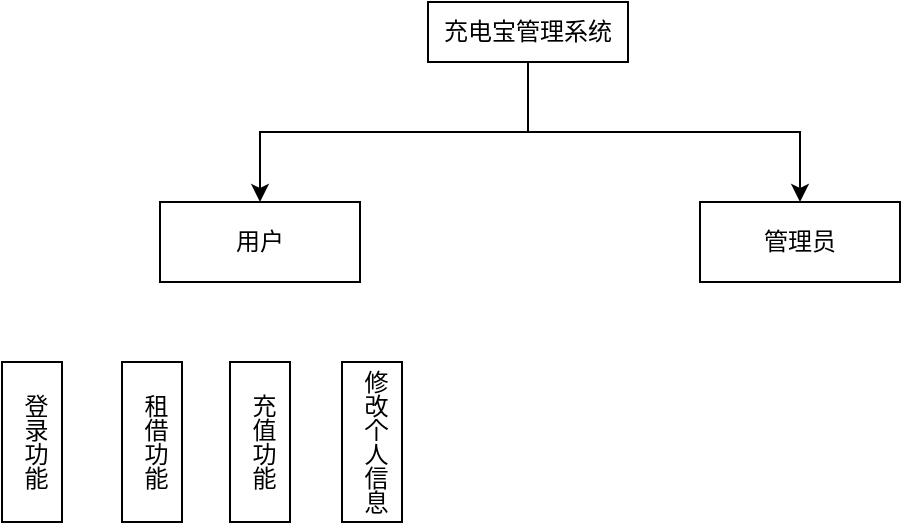 <mxfile version="24.8.0">
  <diagram name="第 1 页" id="wxHdL_aoK2OwXxyab2-P">
    <mxGraphModel dx="1050" dy="1691" grid="1" gridSize="10" guides="1" tooltips="1" connect="1" arrows="1" fold="1" page="1" pageScale="1" pageWidth="827" pageHeight="1169" math="0" shadow="0">
      <root>
        <mxCell id="0" />
        <mxCell id="1" parent="0" />
        <mxCell id="f6u84PACEqeu1A_250-T-9" style="edgeStyle=orthogonalEdgeStyle;rounded=0;orthogonalLoop=1;jettySize=auto;html=1;exitX=0.5;exitY=1;exitDx=0;exitDy=0;entryX=0.5;entryY=0;entryDx=0;entryDy=0;" parent="1" source="f6u84PACEqeu1A_250-T-1" target="f6u84PACEqeu1A_250-T-3" edge="1">
          <mxGeometry relative="1" as="geometry" />
        </mxCell>
        <mxCell id="f6u84PACEqeu1A_250-T-10" style="edgeStyle=orthogonalEdgeStyle;rounded=0;orthogonalLoop=1;jettySize=auto;html=1;exitX=0.5;exitY=1;exitDx=0;exitDy=0;" parent="1" source="f6u84PACEqeu1A_250-T-1" target="f6u84PACEqeu1A_250-T-8" edge="1">
          <mxGeometry relative="1" as="geometry" />
        </mxCell>
        <mxCell id="f6u84PACEqeu1A_250-T-1" value="&lt;div&gt;&lt;span style=&quot;background-color: initial;&quot;&gt;充电宝管理系统&lt;/span&gt;&lt;/div&gt;" style="rounded=0;whiteSpace=wrap;html=1;" parent="1" vertex="1">
          <mxGeometry x="363" y="-1060" width="100" height="30" as="geometry" />
        </mxCell>
        <mxCell id="f6u84PACEqeu1A_250-T-3" value="用户" style="rounded=0;whiteSpace=wrap;html=1;" parent="1" vertex="1">
          <mxGeometry x="229" y="-960" width="100" height="40" as="geometry" />
        </mxCell>
        <mxCell id="f6u84PACEqeu1A_250-T-8" value="管理员" style="rounded=0;whiteSpace=wrap;html=1;" parent="1" vertex="1">
          <mxGeometry x="499" y="-960" width="100" height="40" as="geometry" />
        </mxCell>
        <mxCell id="8pxQjRXLGJeJOuGP3MxE-3" value="登录功能" style="rounded=0;whiteSpace=wrap;html=1;textDirection=vertical-lr;" vertex="1" parent="1">
          <mxGeometry x="150" y="-880" width="30" height="80" as="geometry" />
        </mxCell>
        <mxCell id="8pxQjRXLGJeJOuGP3MxE-4" value="租借功能" style="rounded=0;whiteSpace=wrap;html=1;textDirection=vertical-lr;" vertex="1" parent="1">
          <mxGeometry x="210" y="-880" width="30" height="80" as="geometry" />
        </mxCell>
        <mxCell id="8pxQjRXLGJeJOuGP3MxE-5" value="充值功能" style="rounded=0;whiteSpace=wrap;html=1;textDirection=vertical-lr;" vertex="1" parent="1">
          <mxGeometry x="264" y="-880" width="30" height="80" as="geometry" />
        </mxCell>
        <mxCell id="8pxQjRXLGJeJOuGP3MxE-6" value="修改个人信息" style="rounded=0;whiteSpace=wrap;html=1;textDirection=vertical-lr;" vertex="1" parent="1">
          <mxGeometry x="320" y="-880" width="30" height="80" as="geometry" />
        </mxCell>
      </root>
    </mxGraphModel>
  </diagram>
</mxfile>
